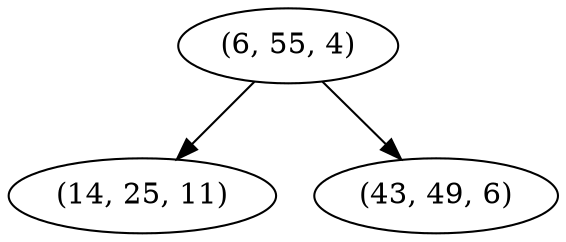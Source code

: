 digraph tree {
    "(6, 55, 4)";
    "(14, 25, 11)";
    "(43, 49, 6)";
    "(6, 55, 4)" -> "(14, 25, 11)";
    "(6, 55, 4)" -> "(43, 49, 6)";
}
